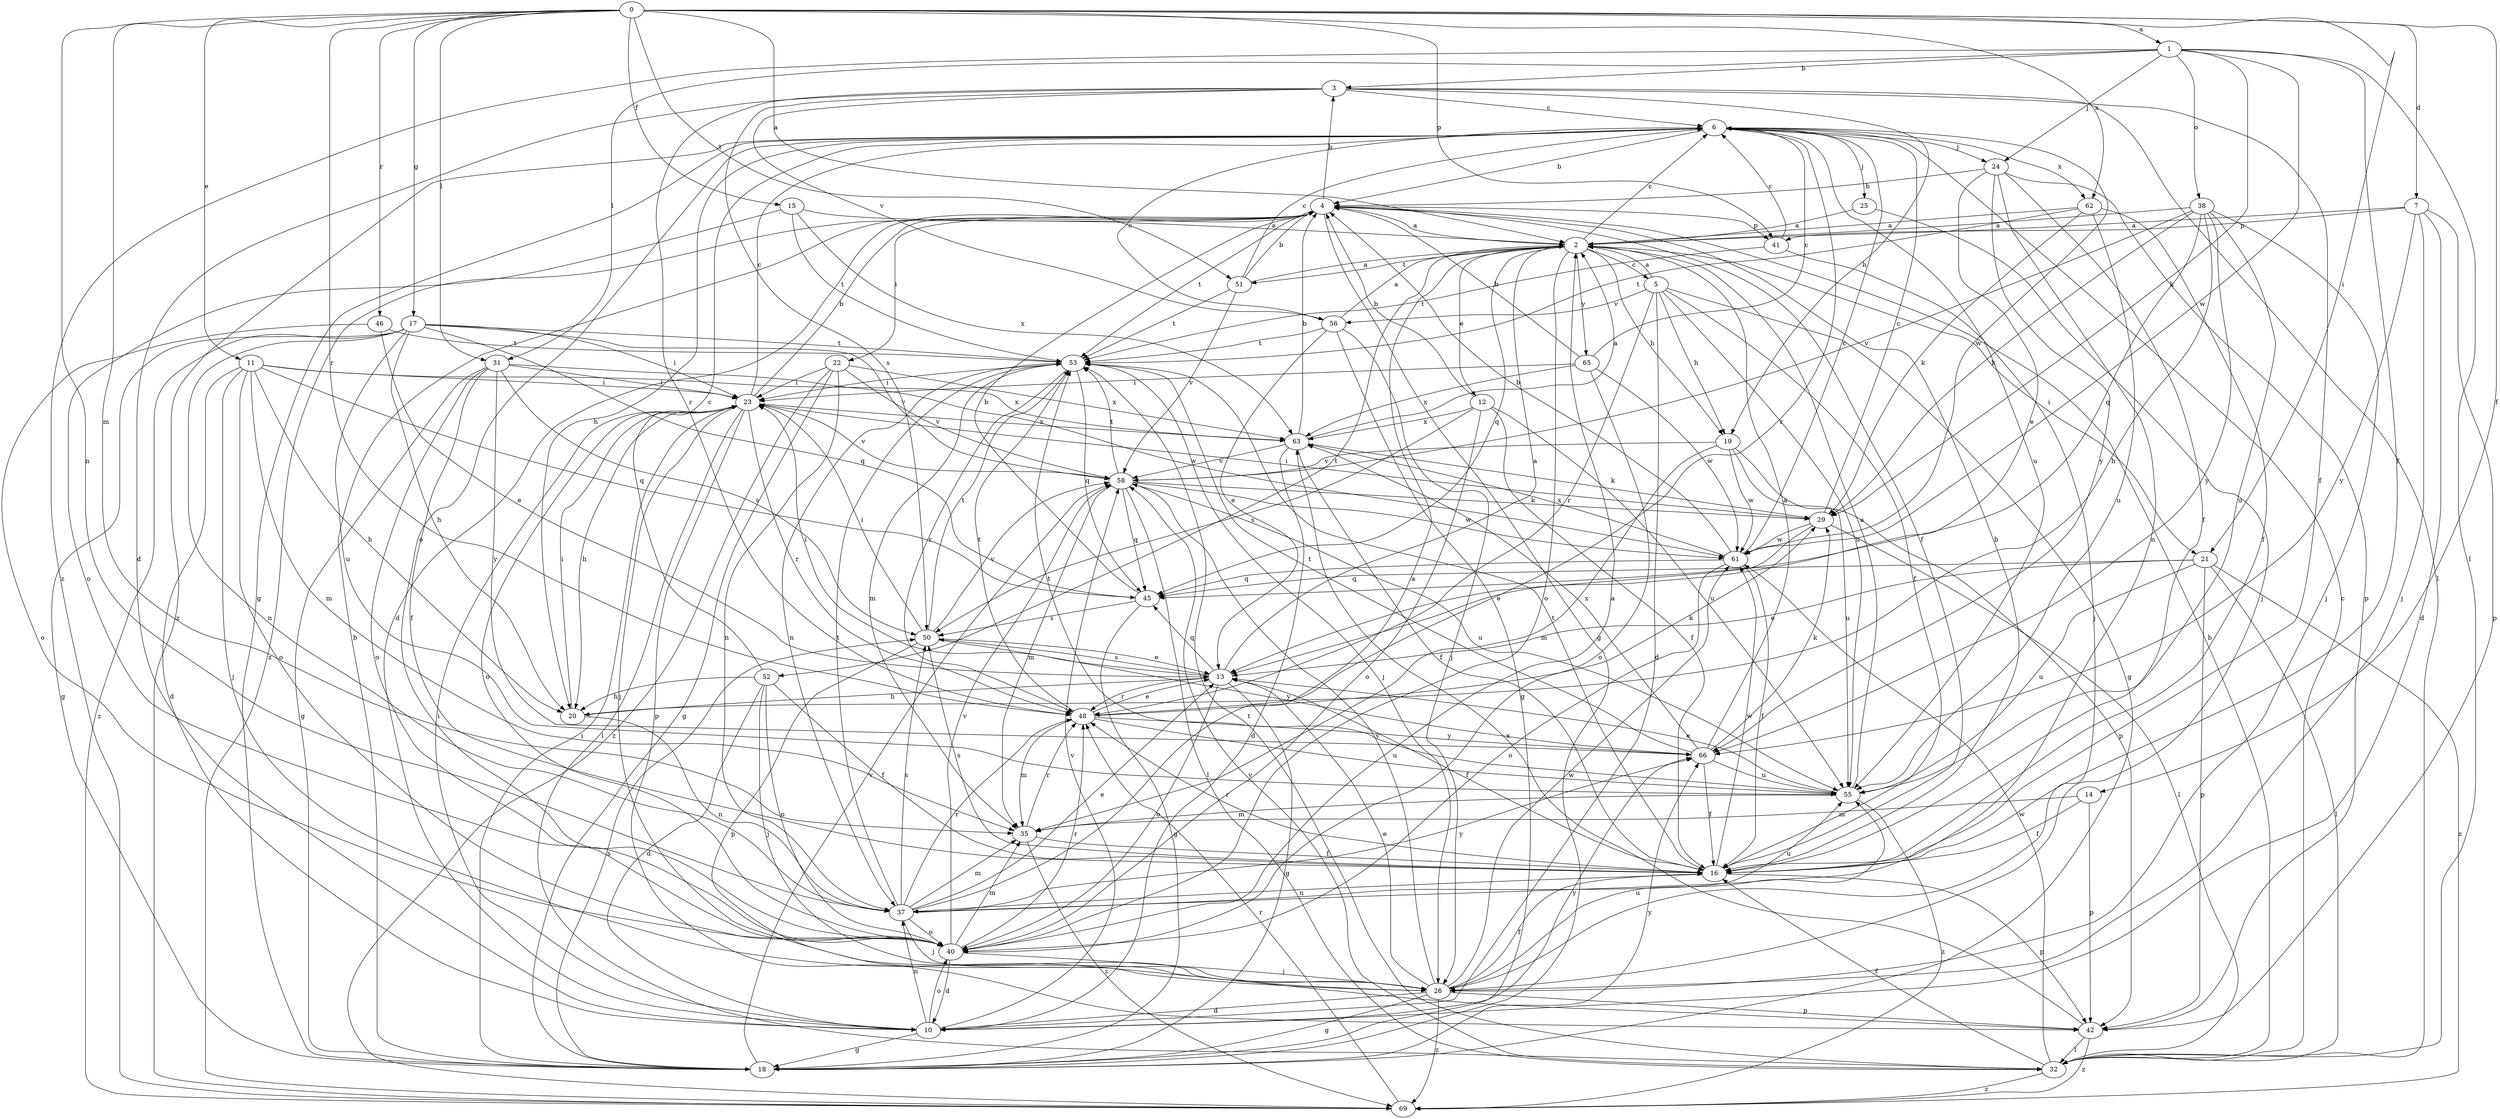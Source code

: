 strict digraph  {
0;
1;
2;
3;
4;
5;
6;
7;
10;
11;
12;
13;
14;
15;
16;
17;
18;
19;
20;
21;
22;
23;
24;
25;
26;
29;
31;
32;
35;
37;
38;
40;
41;
42;
45;
46;
48;
50;
51;
52;
53;
55;
56;
58;
61;
62;
63;
65;
66;
69;
0 -> 1  [label=a];
0 -> 2  [label=a];
0 -> 7  [label=d];
0 -> 11  [label=e];
0 -> 14  [label=f];
0 -> 15  [label=f];
0 -> 17  [label=g];
0 -> 21  [label=i];
0 -> 31  [label=l];
0 -> 35  [label=m];
0 -> 37  [label=n];
0 -> 41  [label=p];
0 -> 46  [label=r];
0 -> 48  [label=r];
0 -> 51  [label=t];
0 -> 62  [label=x];
1 -> 3  [label=b];
1 -> 16  [label=f];
1 -> 24  [label=j];
1 -> 29  [label=k];
1 -> 31  [label=l];
1 -> 32  [label=l];
1 -> 38  [label=o];
1 -> 61  [label=w];
1 -> 69  [label=z];
2 -> 5  [label=c];
2 -> 6  [label=c];
2 -> 12  [label=e];
2 -> 19  [label=h];
2 -> 21  [label=i];
2 -> 40  [label=o];
2 -> 45  [label=q];
2 -> 51  [label=t];
2 -> 52  [label=t];
2 -> 65  [label=y];
3 -> 6  [label=c];
3 -> 10  [label=d];
3 -> 16  [label=f];
3 -> 19  [label=h];
3 -> 32  [label=l];
3 -> 48  [label=r];
3 -> 50  [label=s];
3 -> 56  [label=v];
4 -> 2  [label=a];
4 -> 3  [label=b];
4 -> 10  [label=d];
4 -> 16  [label=f];
4 -> 18  [label=g];
4 -> 22  [label=i];
4 -> 41  [label=p];
4 -> 53  [label=t];
4 -> 69  [label=z];
5 -> 2  [label=a];
5 -> 10  [label=d];
5 -> 16  [label=f];
5 -> 18  [label=g];
5 -> 19  [label=h];
5 -> 48  [label=r];
5 -> 55  [label=u];
5 -> 56  [label=v];
6 -> 4  [label=b];
6 -> 18  [label=g];
6 -> 20  [label=h];
6 -> 24  [label=j];
6 -> 25  [label=j];
6 -> 40  [label=o];
6 -> 48  [label=r];
6 -> 55  [label=u];
6 -> 61  [label=w];
6 -> 62  [label=x];
6 -> 69  [label=z];
7 -> 2  [label=a];
7 -> 10  [label=d];
7 -> 26  [label=j];
7 -> 41  [label=p];
7 -> 42  [label=p];
7 -> 66  [label=y];
10 -> 18  [label=g];
10 -> 23  [label=i];
10 -> 37  [label=n];
10 -> 40  [label=o];
10 -> 58  [label=v];
10 -> 66  [label=y];
11 -> 10  [label=d];
11 -> 20  [label=h];
11 -> 23  [label=i];
11 -> 26  [label=j];
11 -> 35  [label=m];
11 -> 40  [label=o];
11 -> 45  [label=q];
11 -> 63  [label=x];
12 -> 4  [label=b];
12 -> 16  [label=f];
12 -> 40  [label=o];
12 -> 50  [label=s];
12 -> 55  [label=u];
12 -> 63  [label=x];
13 -> 2  [label=a];
13 -> 16  [label=f];
13 -> 18  [label=g];
13 -> 20  [label=h];
13 -> 23  [label=i];
13 -> 40  [label=o];
13 -> 45  [label=q];
13 -> 48  [label=r];
13 -> 50  [label=s];
14 -> 16  [label=f];
14 -> 35  [label=m];
14 -> 42  [label=p];
15 -> 2  [label=a];
15 -> 40  [label=o];
15 -> 53  [label=t];
15 -> 63  [label=x];
16 -> 4  [label=b];
16 -> 37  [label=n];
16 -> 42  [label=p];
16 -> 48  [label=r];
16 -> 50  [label=s];
16 -> 53  [label=t];
16 -> 61  [label=w];
17 -> 18  [label=g];
17 -> 20  [label=h];
17 -> 23  [label=i];
17 -> 37  [label=n];
17 -> 45  [label=q];
17 -> 53  [label=t];
17 -> 55  [label=u];
17 -> 58  [label=v];
17 -> 69  [label=z];
18 -> 4  [label=b];
18 -> 23  [label=i];
18 -> 50  [label=s];
18 -> 58  [label=v];
18 -> 66  [label=y];
19 -> 35  [label=m];
19 -> 42  [label=p];
19 -> 55  [label=u];
19 -> 58  [label=v];
19 -> 61  [label=w];
20 -> 23  [label=i];
20 -> 37  [label=n];
21 -> 13  [label=e];
21 -> 32  [label=l];
21 -> 42  [label=p];
21 -> 45  [label=q];
21 -> 55  [label=u];
21 -> 69  [label=z];
22 -> 18  [label=g];
22 -> 23  [label=i];
22 -> 37  [label=n];
22 -> 58  [label=v];
22 -> 63  [label=x];
22 -> 69  [label=z];
23 -> 4  [label=b];
23 -> 6  [label=c];
23 -> 20  [label=h];
23 -> 26  [label=j];
23 -> 32  [label=l];
23 -> 40  [label=o];
23 -> 42  [label=p];
23 -> 48  [label=r];
23 -> 58  [label=v];
23 -> 63  [label=x];
24 -> 4  [label=b];
24 -> 13  [label=e];
24 -> 16  [label=f];
24 -> 37  [label=n];
24 -> 42  [label=p];
24 -> 66  [label=y];
25 -> 2  [label=a];
25 -> 26  [label=j];
26 -> 10  [label=d];
26 -> 13  [label=e];
26 -> 16  [label=f];
26 -> 18  [label=g];
26 -> 42  [label=p];
26 -> 55  [label=u];
26 -> 58  [label=v];
26 -> 61  [label=w];
26 -> 69  [label=z];
29 -> 6  [label=c];
29 -> 13  [label=e];
29 -> 23  [label=i];
29 -> 32  [label=l];
29 -> 61  [label=w];
31 -> 16  [label=f];
31 -> 18  [label=g];
31 -> 23  [label=i];
31 -> 40  [label=o];
31 -> 50  [label=s];
31 -> 61  [label=w];
31 -> 66  [label=y];
32 -> 4  [label=b];
32 -> 6  [label=c];
32 -> 16  [label=f];
32 -> 53  [label=t];
32 -> 58  [label=v];
32 -> 61  [label=w];
32 -> 69  [label=z];
35 -> 16  [label=f];
35 -> 48  [label=r];
35 -> 69  [label=z];
37 -> 2  [label=a];
37 -> 13  [label=e];
37 -> 26  [label=j];
37 -> 35  [label=m];
37 -> 40  [label=o];
37 -> 48  [label=r];
37 -> 50  [label=s];
37 -> 53  [label=t];
37 -> 55  [label=u];
37 -> 66  [label=y];
38 -> 2  [label=a];
38 -> 20  [label=h];
38 -> 26  [label=j];
38 -> 29  [label=k];
38 -> 45  [label=q];
38 -> 55  [label=u];
38 -> 58  [label=v];
38 -> 66  [label=y];
40 -> 2  [label=a];
40 -> 10  [label=d];
40 -> 26  [label=j];
40 -> 35  [label=m];
40 -> 48  [label=r];
40 -> 58  [label=v];
41 -> 6  [label=c];
41 -> 26  [label=j];
41 -> 53  [label=t];
42 -> 32  [label=l];
42 -> 63  [label=x];
42 -> 69  [label=z];
45 -> 4  [label=b];
45 -> 18  [label=g];
45 -> 50  [label=s];
46 -> 13  [label=e];
46 -> 40  [label=o];
46 -> 53  [label=t];
48 -> 13  [label=e];
48 -> 29  [label=k];
48 -> 35  [label=m];
48 -> 53  [label=t];
48 -> 55  [label=u];
48 -> 66  [label=y];
50 -> 13  [label=e];
50 -> 23  [label=i];
50 -> 42  [label=p];
50 -> 53  [label=t];
50 -> 58  [label=v];
50 -> 66  [label=y];
51 -> 2  [label=a];
51 -> 4  [label=b];
51 -> 6  [label=c];
51 -> 53  [label=t];
51 -> 58  [label=v];
52 -> 6  [label=c];
52 -> 10  [label=d];
52 -> 16  [label=f];
52 -> 20  [label=h];
52 -> 26  [label=j];
52 -> 40  [label=o];
53 -> 23  [label=i];
53 -> 26  [label=j];
53 -> 35  [label=m];
53 -> 37  [label=n];
53 -> 45  [label=q];
53 -> 48  [label=r];
55 -> 2  [label=a];
55 -> 13  [label=e];
55 -> 35  [label=m];
55 -> 53  [label=t];
55 -> 69  [label=z];
56 -> 2  [label=a];
56 -> 6  [label=c];
56 -> 13  [label=e];
56 -> 18  [label=g];
56 -> 26  [label=j];
56 -> 53  [label=t];
58 -> 29  [label=k];
58 -> 32  [label=l];
58 -> 35  [label=m];
58 -> 45  [label=q];
58 -> 53  [label=t];
58 -> 55  [label=u];
58 -> 61  [label=w];
61 -> 4  [label=b];
61 -> 6  [label=c];
61 -> 16  [label=f];
61 -> 40  [label=o];
61 -> 45  [label=q];
61 -> 63  [label=x];
62 -> 2  [label=a];
62 -> 16  [label=f];
62 -> 29  [label=k];
62 -> 53  [label=t];
62 -> 55  [label=u];
63 -> 2  [label=a];
63 -> 4  [label=b];
63 -> 10  [label=d];
63 -> 16  [label=f];
63 -> 29  [label=k];
63 -> 58  [label=v];
65 -> 4  [label=b];
65 -> 6  [label=c];
65 -> 23  [label=i];
65 -> 40  [label=o];
65 -> 61  [label=w];
65 -> 63  [label=x];
66 -> 2  [label=a];
66 -> 16  [label=f];
66 -> 29  [label=k];
66 -> 53  [label=t];
66 -> 55  [label=u];
66 -> 63  [label=x];
69 -> 48  [label=r];
}
